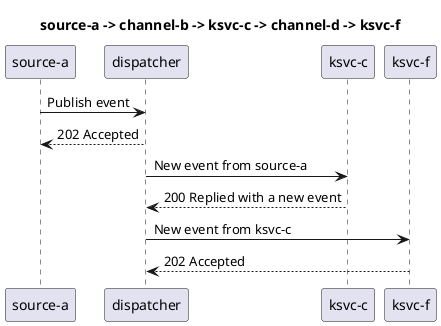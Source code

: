 @startuml

title source-a -> channel-b -> ksvc-c -> channel-d -> ksvc-f

participant "source-a" as source
participant dispatcher
participant "ksvc-c" as ksvc1
participant "ksvc-f" as ksvc2

source -> dispatcher: Publish event
return 202 Accepted

dispatcher -> ksvc1: New event from source-a
return 200 Replied with a new event

dispatcher -> ksvc2: New event from ksvc-c
return 202 Accepted

@enduml